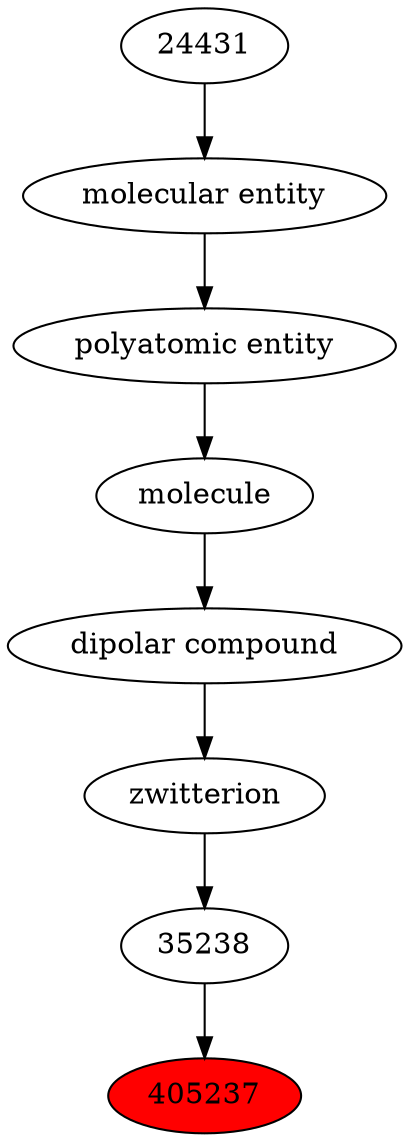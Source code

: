 digraph tree{ 
405237 [label="405237" fillcolor=red style=filled]
35238 -> 405237
35238 [label="35238"]
27369 -> 35238
27369 [label="zwitterion"]
51151 -> 27369
51151 [label="dipolar compound"]
25367 -> 51151
25367 [label="molecule"]
36357 -> 25367
36357 [label="polyatomic entity"]
23367 -> 36357
23367 [label="molecular entity"]
24431 -> 23367
24431 [label="24431"]
}